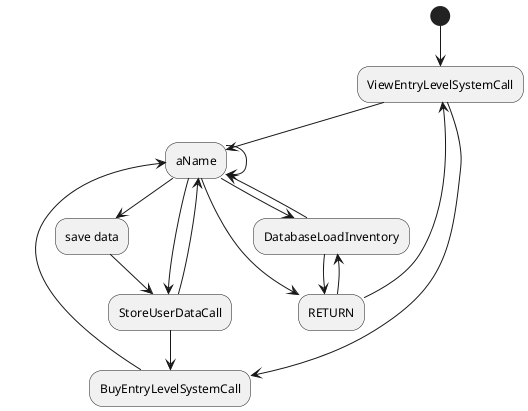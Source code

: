 @startuml
(*) --> "ViewEntryLevelSystemCall"
"ViewEntryLevelSystemCall" --> "aName"
"aName" --> "DatabaseLoadInventory"
"DatabaseLoadInventory" --> "aName"
"aName" --> "RETURN"
"RETURN" --> "DatabaseLoadInventory"
"DatabaseLoadInventory" --> "RETURN"
"RETURN" --> "ViewEntryLevelSystemCall"
"ViewEntryLevelSystemCall" --> "BuyEntryLevelSystemCall"
"BuyEntryLevelSystemCall" --> "aName"
"aName" --> "aName"
"aName" --> "StoreUserDataCall"
"StoreUserDataCall" --> "aName"
"aName" --> "save data"
"save data" --> "StoreUserDataCall"
"StoreUserDataCall" --> "BuyEntryLevelSystemCall"
@enduml